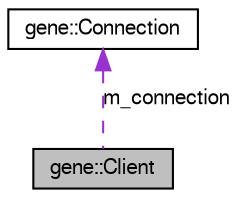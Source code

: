 digraph G
{
  edge [fontname="FreeSans",fontsize="10",labelfontname="FreeSans",labelfontsize="10"];
  node [fontname="FreeSans",fontsize="10",shape=record];
  Node1 [label="gene::Client",height=0.2,width=0.4,color="black", fillcolor="grey75", style="filled" fontcolor="black"];
  Node2 -> Node1 [dir=back,color="darkorchid3",fontsize="10",style="dashed",label="m_connection",fontname="FreeSans"];
  Node2 [label="gene::Connection",height=0.2,width=0.4,color="black", fillcolor="white", style="filled",URL="$d3/d0c/classgene_1_1_connection.html",tooltip="Perform tcp reading/writing."];
}
